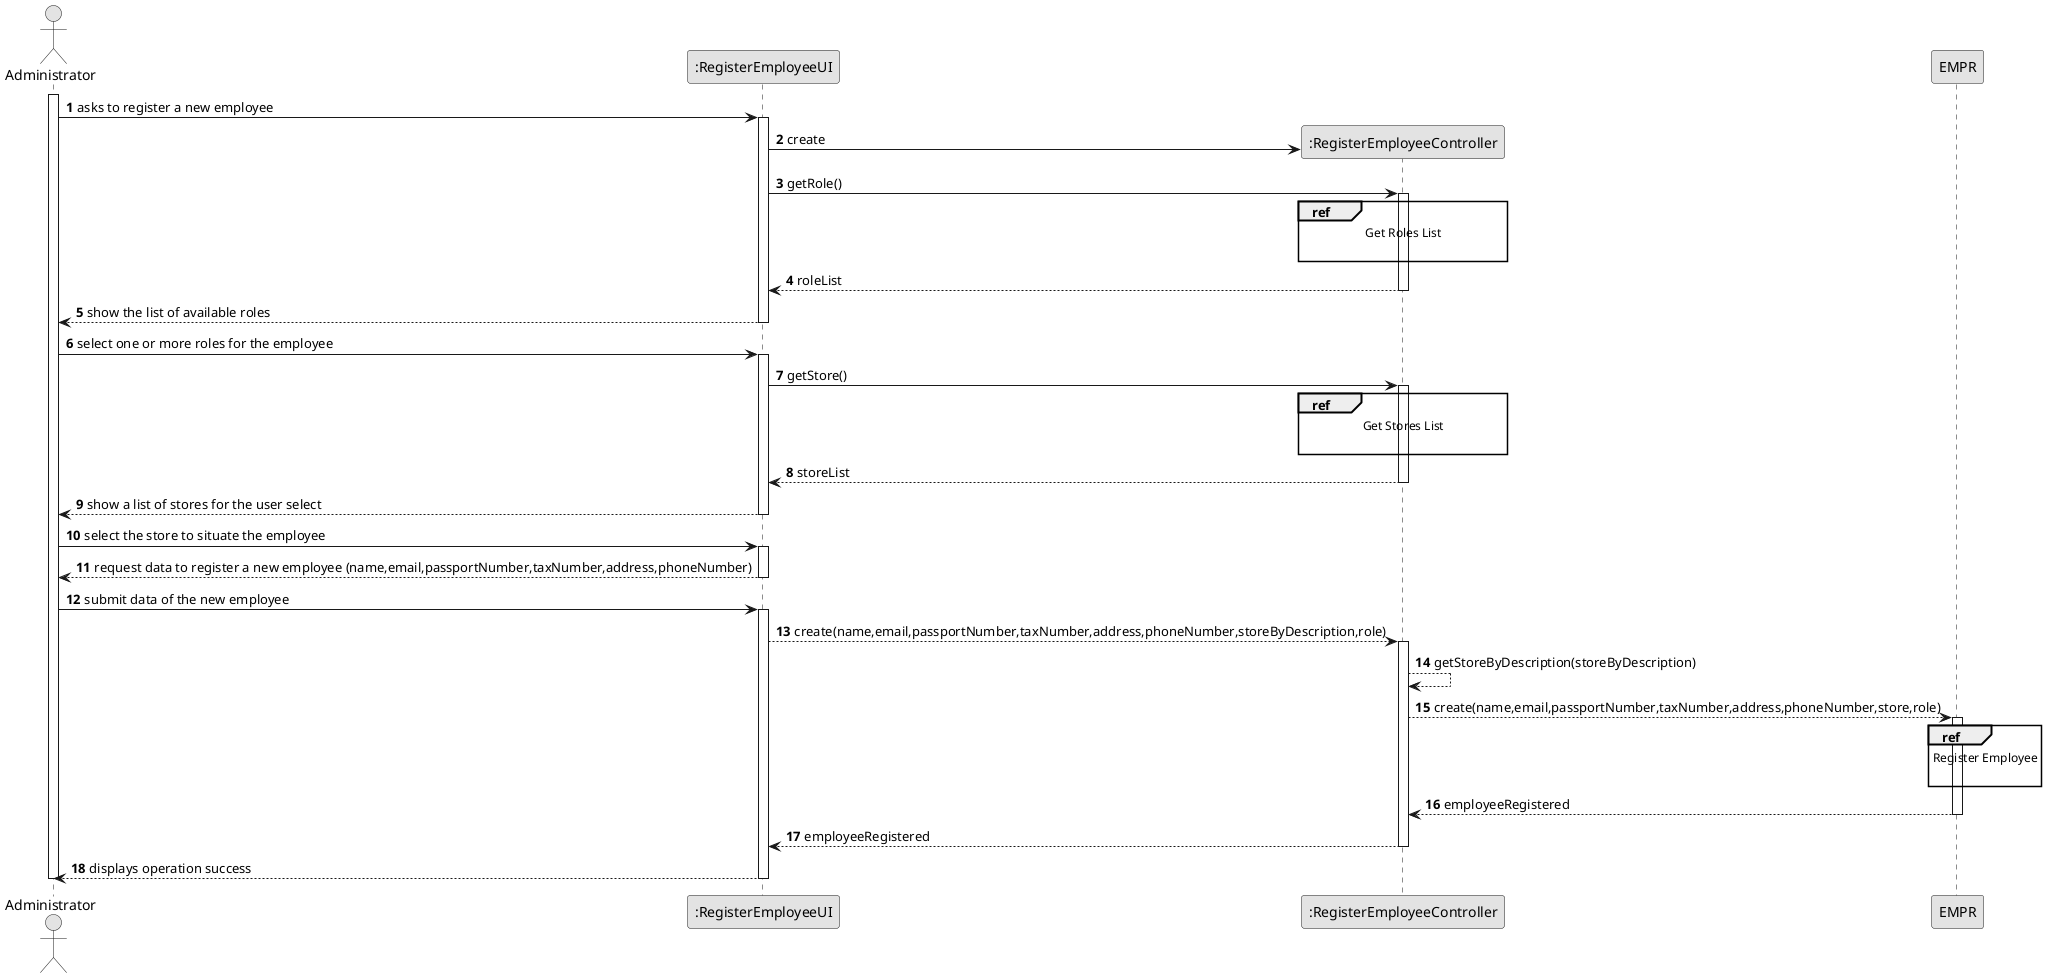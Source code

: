 @startuml
skinparam monochrome true
skinparam packageStyle rectangle
skinparam shadowing false

autonumber

'hide footbox
actor "Administrator" as ADM
participant ":RegisterEmployeeUI" as UI
participant ":RegisterEmployeeController" as CTRL



activate ADM
   ADM -> UI : asks to register a new employee

    activate UI

    UI-> CTRL** : create

    UI -> CTRL : getRole()
                    activate CTRL
                        ref over CTRL
                              Get Roles List

                          end ref

                        autonumber 4
                        CTRL-->UI :  roleList
                    deactivate CTRL
                    UI --> ADM : show the list of available roles


        deactivate UI

        ADM -> UI : select one or more roles for the employee


        activate UI

         UI -> CTRL : getStore()
                    activate CTRL
                        ref over CTRL
                            Get Stores List

                        end ref
                        autonumber 8
                        CTRL-->UI : storeList
                    deactivate CTRL
                    UI --> ADM : show a list of stores for the user select


        deactivate UI

    ADM -> UI : select the store to situate the employee

    activate UI

    UI --> ADM : request data to register a new employee (name,email,passportNumber,taxNumber,address,phoneNumber)


    deactivate UI

    ADM -> UI : submit data of the new employee


    activate UI

     UI --> CTRL: create(name,email,passportNumber,taxNumber,address,phoneNumber,storeByDescription,role)

    activate CTRL
    CTRL-->CTRL: getStoreByDescription(storeByDescription)
    CTRL --> EMPR: create(name,email,passportNumber,taxNumber,address,phoneNumber,store,role)

    activate EMPR


                ref over EMPR
                    Register Employee

                end ref


     EMPR --> CTRL:  employeeRegistered
     deactivate EMPR

     CTRL --> UI: employeeRegistered
     deactivate CTRL

        UI --> ADM : displays operation success

    deactivate UI
deactivate ADM

@enduml